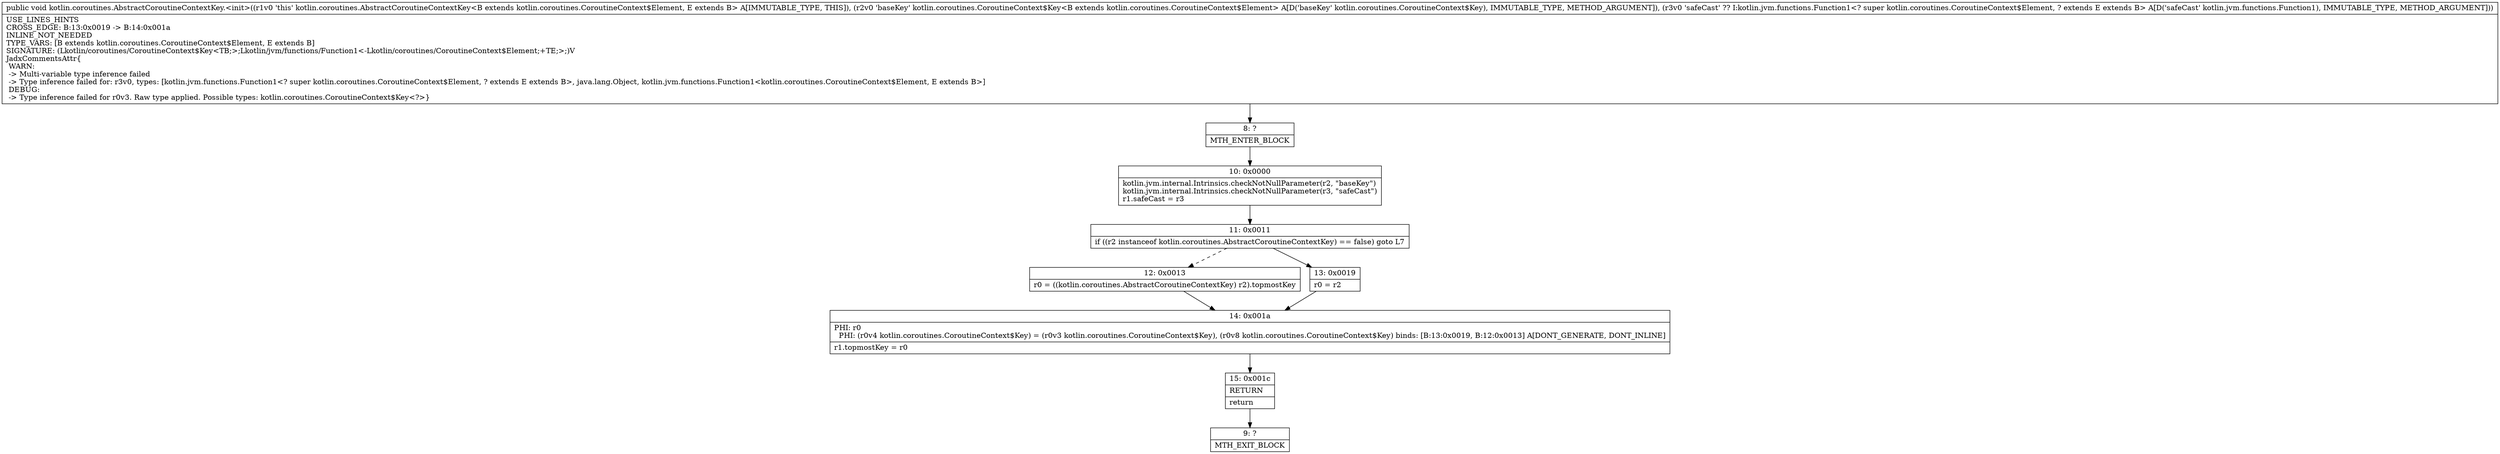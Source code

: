 digraph "CFG forkotlin.coroutines.AbstractCoroutineContextKey.\<init\>(Lkotlin\/coroutines\/CoroutineContext$Key;Lkotlin\/jvm\/functions\/Function1;)V" {
Node_8 [shape=record,label="{8\:\ ?|MTH_ENTER_BLOCK\l}"];
Node_10 [shape=record,label="{10\:\ 0x0000|kotlin.jvm.internal.Intrinsics.checkNotNullParameter(r2, \"baseKey\")\lkotlin.jvm.internal.Intrinsics.checkNotNullParameter(r3, \"safeCast\")\lr1.safeCast = r3\l}"];
Node_11 [shape=record,label="{11\:\ 0x0011|if ((r2 instanceof kotlin.coroutines.AbstractCoroutineContextKey) == false) goto L7\l}"];
Node_12 [shape=record,label="{12\:\ 0x0013|r0 = ((kotlin.coroutines.AbstractCoroutineContextKey) r2).topmostKey\l}"];
Node_14 [shape=record,label="{14\:\ 0x001a|PHI: r0 \l  PHI: (r0v4 kotlin.coroutines.CoroutineContext$Key) = (r0v3 kotlin.coroutines.CoroutineContext$Key), (r0v8 kotlin.coroutines.CoroutineContext$Key) binds: [B:13:0x0019, B:12:0x0013] A[DONT_GENERATE, DONT_INLINE]\l|r1.topmostKey = r0\l}"];
Node_15 [shape=record,label="{15\:\ 0x001c|RETURN\l|return\l}"];
Node_9 [shape=record,label="{9\:\ ?|MTH_EXIT_BLOCK\l}"];
Node_13 [shape=record,label="{13\:\ 0x0019|r0 = r2\l}"];
MethodNode[shape=record,label="{public void kotlin.coroutines.AbstractCoroutineContextKey.\<init\>((r1v0 'this' kotlin.coroutines.AbstractCoroutineContextKey\<B extends kotlin.coroutines.CoroutineContext$Element, E extends B\> A[IMMUTABLE_TYPE, THIS]), (r2v0 'baseKey' kotlin.coroutines.CoroutineContext$Key\<B extends kotlin.coroutines.CoroutineContext$Element\> A[D('baseKey' kotlin.coroutines.CoroutineContext$Key), IMMUTABLE_TYPE, METHOD_ARGUMENT]), (r3v0 'safeCast' ?? I:kotlin.jvm.functions.Function1\<? super kotlin.coroutines.CoroutineContext$Element, ? extends E extends B\> A[D('safeCast' kotlin.jvm.functions.Function1), IMMUTABLE_TYPE, METHOD_ARGUMENT]))  | USE_LINES_HINTS\lCROSS_EDGE: B:13:0x0019 \-\> B:14:0x001a\lINLINE_NOT_NEEDED\lTYPE_VARS: [B extends kotlin.coroutines.CoroutineContext$Element, E extends B]\lSIGNATURE: (Lkotlin\/coroutines\/CoroutineContext$Key\<TB;\>;Lkotlin\/jvm\/functions\/Function1\<\-Lkotlin\/coroutines\/CoroutineContext$Element;+TE;\>;)V\lJadxCommentsAttr\{\l WARN: \l \-\> Multi\-variable type inference failed\l \-\> Type inference failed for: r3v0, types: [kotlin.jvm.functions.Function1\<? super kotlin.coroutines.CoroutineContext$Element, ? extends E extends B\>, java.lang.Object, kotlin.jvm.functions.Function1\<kotlin.coroutines.CoroutineContext$Element, E extends B\>]\l DEBUG: \l \-\> Type inference failed for r0v3. Raw type applied. Possible types: kotlin.coroutines.CoroutineContext$Key\<?\>\}\l}"];
MethodNode -> Node_8;Node_8 -> Node_10;
Node_10 -> Node_11;
Node_11 -> Node_12[style=dashed];
Node_11 -> Node_13;
Node_12 -> Node_14;
Node_14 -> Node_15;
Node_15 -> Node_9;
Node_13 -> Node_14;
}


